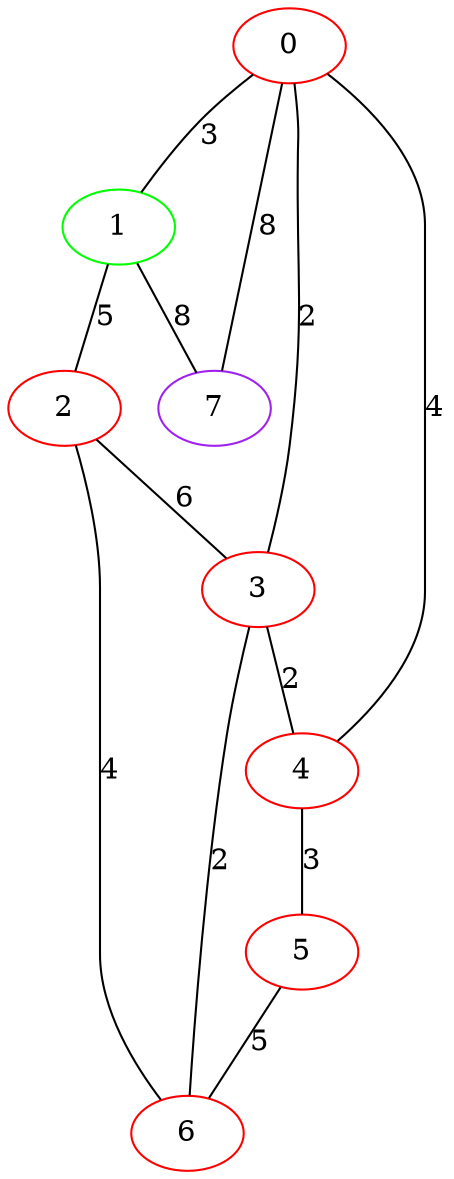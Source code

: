 graph "" {
0 [color=red, weight=1];
1 [color=green, weight=2];
2 [color=red, weight=1];
3 [color=red, weight=1];
4 [color=red, weight=1];
5 [color=red, weight=1];
6 [color=red, weight=1];
7 [color=purple, weight=4];
0 -- 1  [key=0, label=3];
0 -- 3  [key=0, label=2];
0 -- 4  [key=0, label=4];
0 -- 7  [key=0, label=8];
1 -- 2  [key=0, label=5];
1 -- 7  [key=0, label=8];
2 -- 3  [key=0, label=6];
2 -- 6  [key=0, label=4];
3 -- 4  [key=0, label=2];
3 -- 6  [key=0, label=2];
4 -- 5  [key=0, label=3];
5 -- 6  [key=0, label=5];
}
